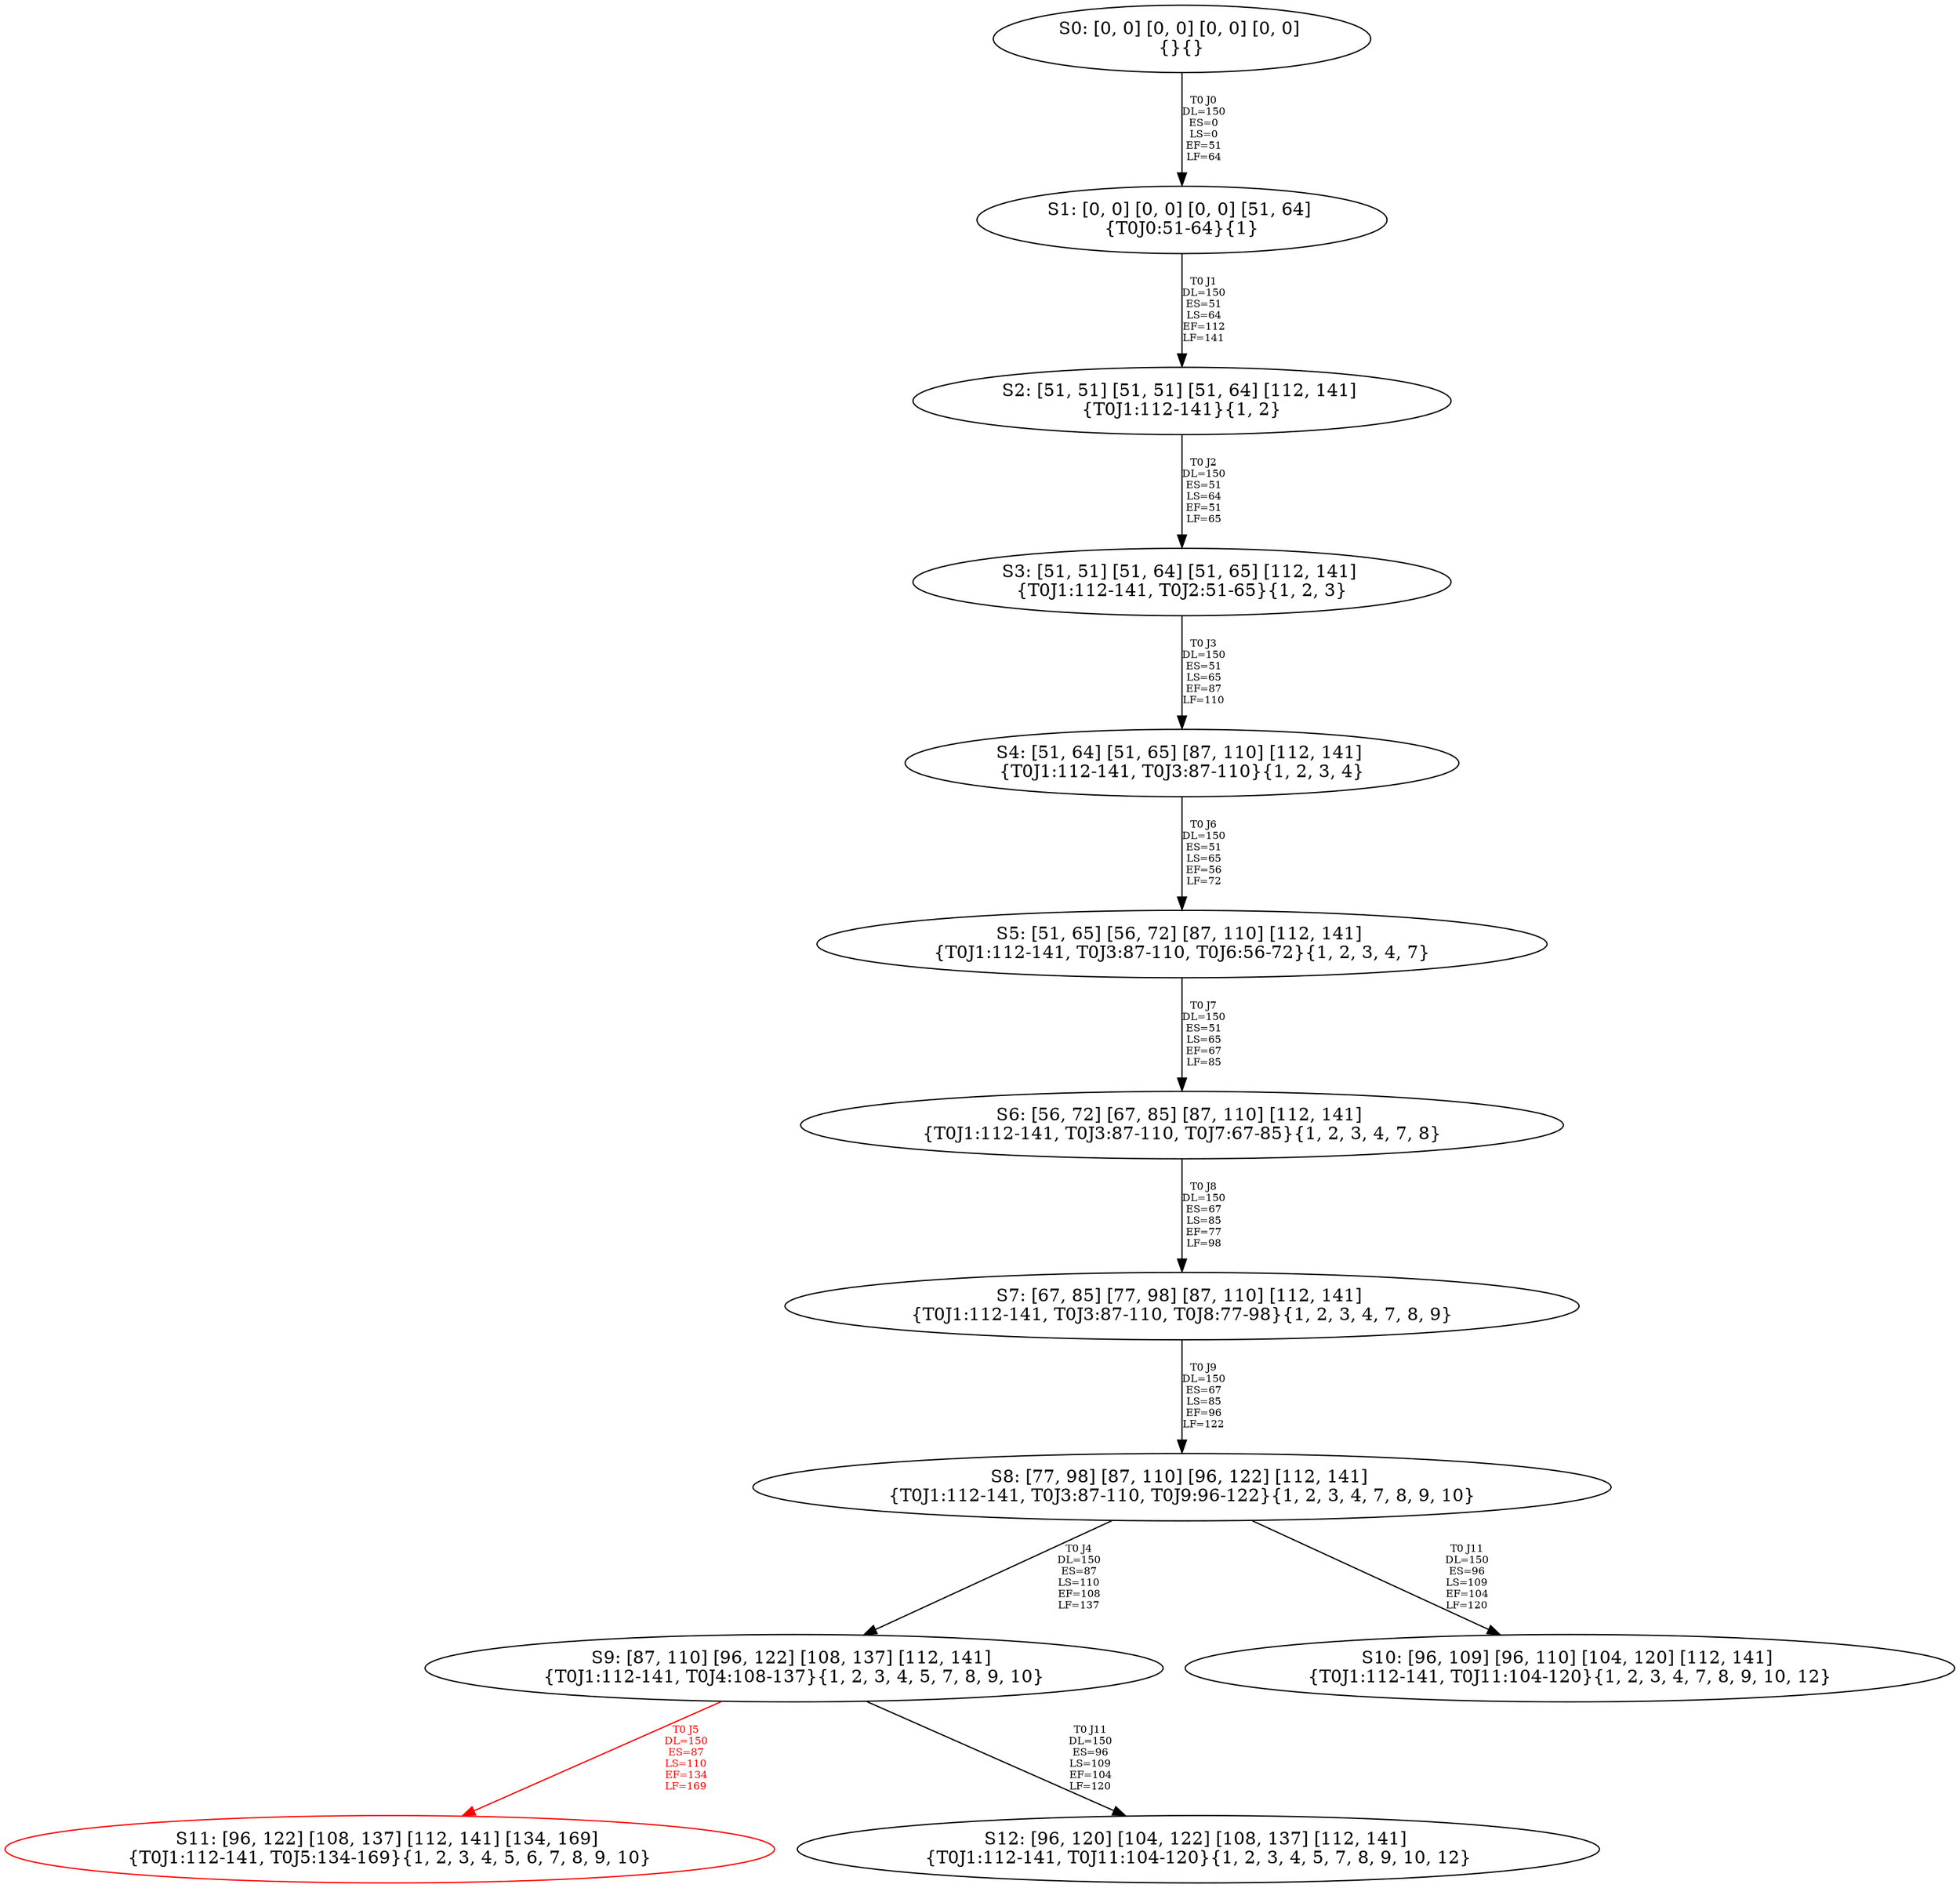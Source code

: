 digraph {
	S0[label="S0: [0, 0] [0, 0] [0, 0] [0, 0] \n{}{}"];
	S1[label="S1: [0, 0] [0, 0] [0, 0] [51, 64] \n{T0J0:51-64}{1}"];
	S2[label="S2: [51, 51] [51, 51] [51, 64] [112, 141] \n{T0J1:112-141}{1, 2}"];
	S3[label="S3: [51, 51] [51, 64] [51, 65] [112, 141] \n{T0J1:112-141, T0J2:51-65}{1, 2, 3}"];
	S4[label="S4: [51, 64] [51, 65] [87, 110] [112, 141] \n{T0J1:112-141, T0J3:87-110}{1, 2, 3, 4}"];
	S5[label="S5: [51, 65] [56, 72] [87, 110] [112, 141] \n{T0J1:112-141, T0J3:87-110, T0J6:56-72}{1, 2, 3, 4, 7}"];
	S6[label="S6: [56, 72] [67, 85] [87, 110] [112, 141] \n{T0J1:112-141, T0J3:87-110, T0J7:67-85}{1, 2, 3, 4, 7, 8}"];
	S7[label="S7: [67, 85] [77, 98] [87, 110] [112, 141] \n{T0J1:112-141, T0J3:87-110, T0J8:77-98}{1, 2, 3, 4, 7, 8, 9}"];
	S8[label="S8: [77, 98] [87, 110] [96, 122] [112, 141] \n{T0J1:112-141, T0J3:87-110, T0J9:96-122}{1, 2, 3, 4, 7, 8, 9, 10}"];
	S9[label="S9: [87, 110] [96, 122] [108, 137] [112, 141] \n{T0J1:112-141, T0J4:108-137}{1, 2, 3, 4, 5, 7, 8, 9, 10}"];
	S10[label="S10: [96, 109] [96, 110] [104, 120] [112, 141] \n{T0J1:112-141, T0J11:104-120}{1, 2, 3, 4, 7, 8, 9, 10, 12}"];
	S11[label="S11: [96, 122] [108, 137] [112, 141] [134, 169] \n{T0J1:112-141, T0J5:134-169}{1, 2, 3, 4, 5, 6, 7, 8, 9, 10}"];
	S12[label="S12: [96, 120] [104, 122] [108, 137] [112, 141] \n{T0J1:112-141, T0J11:104-120}{1, 2, 3, 4, 5, 7, 8, 9, 10, 12}"];
	S0 -> S1[label="T0 J0\nDL=150\nES=0\nLS=0\nEF=51\nLF=64",fontsize=8];
	S1 -> S2[label="T0 J1\nDL=150\nES=51\nLS=64\nEF=112\nLF=141",fontsize=8];
	S2 -> S3[label="T0 J2\nDL=150\nES=51\nLS=64\nEF=51\nLF=65",fontsize=8];
	S3 -> S4[label="T0 J3\nDL=150\nES=51\nLS=65\nEF=87\nLF=110",fontsize=8];
	S4 -> S5[label="T0 J6\nDL=150\nES=51\nLS=65\nEF=56\nLF=72",fontsize=8];
	S5 -> S6[label="T0 J7\nDL=150\nES=51\nLS=65\nEF=67\nLF=85",fontsize=8];
	S6 -> S7[label="T0 J8\nDL=150\nES=67\nLS=85\nEF=77\nLF=98",fontsize=8];
	S7 -> S8[label="T0 J9\nDL=150\nES=67\nLS=85\nEF=96\nLF=122",fontsize=8];
	S8 -> S9[label="T0 J4\nDL=150\nES=87\nLS=110\nEF=108\nLF=137",fontsize=8];
	S8 -> S10[label="T0 J11\nDL=150\nES=96\nLS=109\nEF=104\nLF=120",fontsize=8];
	S9 -> S11[label="T0 J5\nDL=150\nES=87\nLS=110\nEF=134\nLF=169",color=Red,fontcolor=Red,fontsize=8];
S11[color=Red];
	S9 -> S12[label="T0 J11\nDL=150\nES=96\nLS=109\nEF=104\nLF=120",fontsize=8];
}
